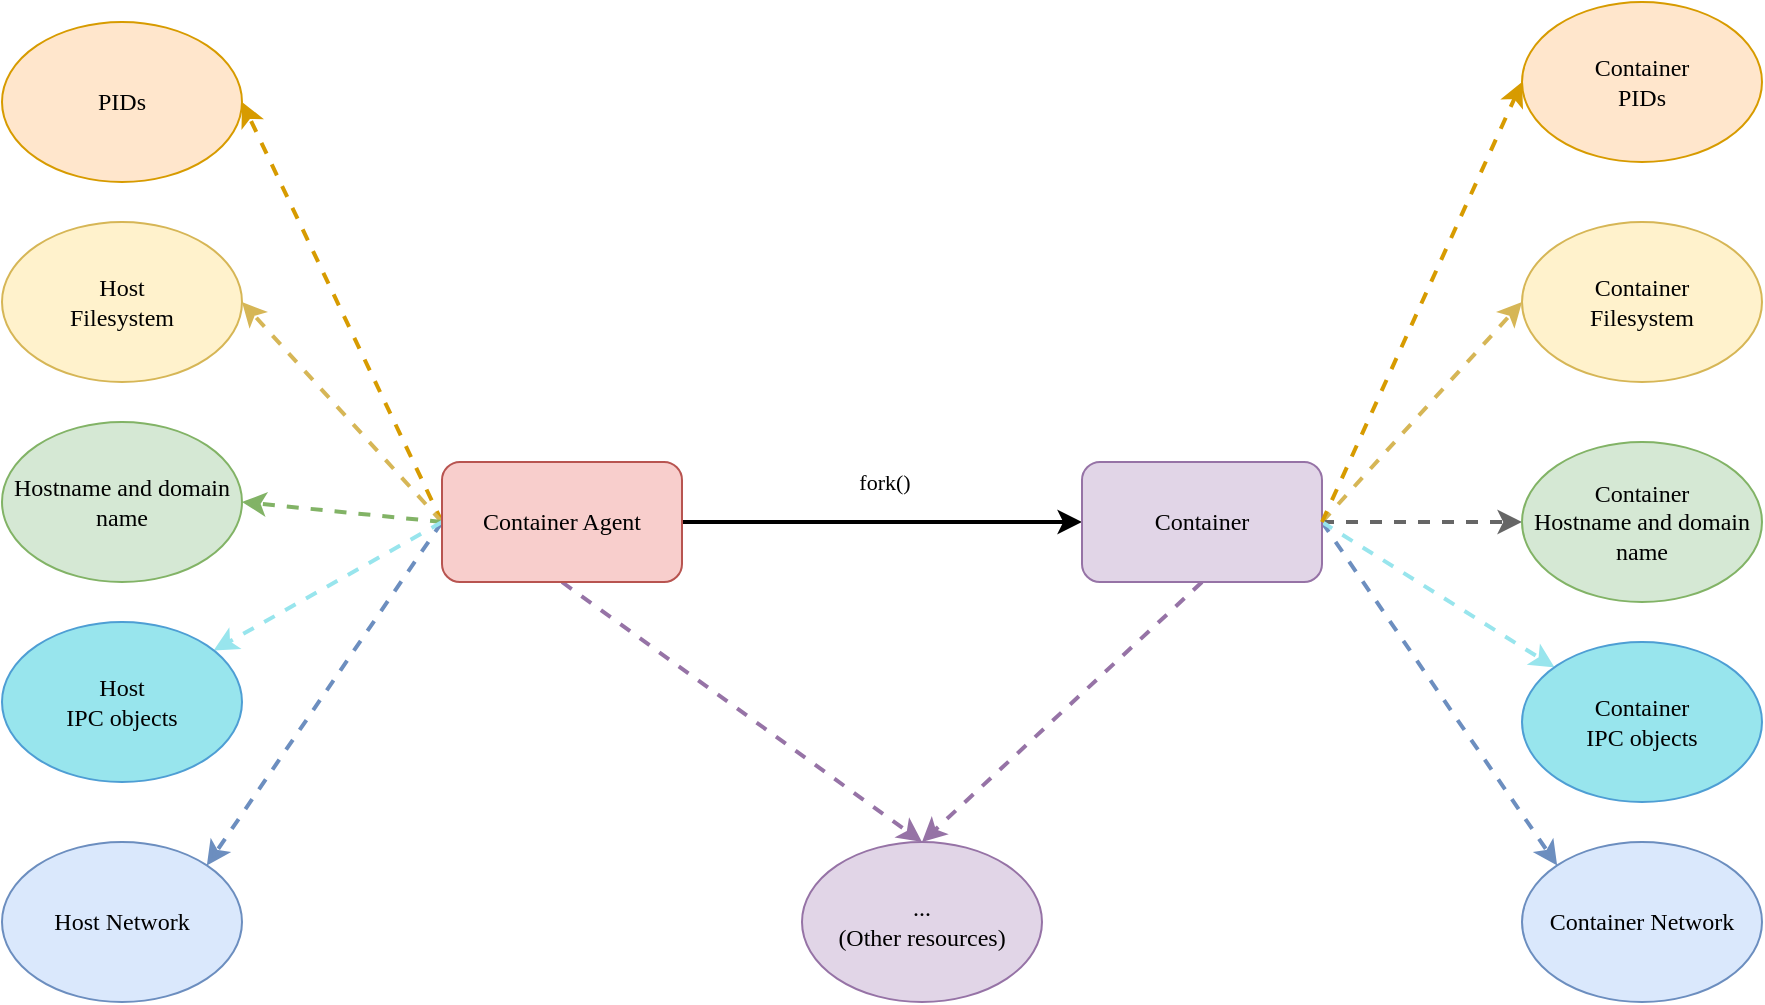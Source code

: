 <mxfile version="14.5.1" type="device"><diagram id="us7jMorgACai6UIz_hdo" name="Page-1"><mxGraphModel dx="2245" dy="1969" grid="1" gridSize="10" guides="1" tooltips="1" connect="1" arrows="1" fold="1" page="1" pageScale="1" pageWidth="850" pageHeight="1100" math="0" shadow="0"><root><mxCell id="0"/><mxCell id="1" parent="0"/><mxCell id="QGTaGYWnxA1qaAHYq4QV-8" style="orthogonalLoop=1;jettySize=auto;html=1;exitX=0;exitY=0.5;exitDx=0;exitDy=0;rounded=0;strokeWidth=2;dashed=1;fillColor=#ffe6cc;strokeColor=#d79b00;entryX=1;entryY=0.5;entryDx=0;entryDy=0;" parent="1" source="QGTaGYWnxA1qaAHYq4QV-2" target="QGTaGYWnxA1qaAHYq4QV-4" edge="1"><mxGeometry relative="1" as="geometry"/></mxCell><mxCell id="QGTaGYWnxA1qaAHYq4QV-10" style="edgeStyle=none;rounded=0;orthogonalLoop=1;jettySize=auto;html=1;exitX=0;exitY=0.5;exitDx=0;exitDy=0;dashed=1;strokeWidth=2;fillColor=#fff2cc;strokeColor=#d6b656;entryX=1;entryY=0.5;entryDx=0;entryDy=0;" parent="1" source="QGTaGYWnxA1qaAHYq4QV-2" target="QGTaGYWnxA1qaAHYq4QV-6" edge="1"><mxGeometry relative="1" as="geometry"/></mxCell><mxCell id="QGTaGYWnxA1qaAHYq4QV-12" style="edgeStyle=none;rounded=0;orthogonalLoop=1;jettySize=auto;html=1;exitX=0;exitY=0.5;exitDx=0;exitDy=0;entryX=1;entryY=0;entryDx=0;entryDy=0;dashed=1;strokeWidth=2;fillColor=#dae8fc;strokeColor=#6c8ebf;" parent="1" source="QGTaGYWnxA1qaAHYq4QV-2" target="QGTaGYWnxA1qaAHYq4QV-5" edge="1"><mxGeometry relative="1" as="geometry"/></mxCell><mxCell id="QGTaGYWnxA1qaAHYq4QV-14" style="edgeStyle=none;rounded=0;orthogonalLoop=1;jettySize=auto;html=1;exitX=0.5;exitY=1;exitDx=0;exitDy=0;entryX=0.5;entryY=0;entryDx=0;entryDy=0;dashed=1;strokeWidth=2;fillColor=#e1d5e7;strokeColor=#9673a6;" parent="1" source="QGTaGYWnxA1qaAHYq4QV-2" target="QGTaGYWnxA1qaAHYq4QV-7" edge="1"><mxGeometry relative="1" as="geometry"/></mxCell><mxCell id="QGTaGYWnxA1qaAHYq4QV-16" style="edgeStyle=none;rounded=0;orthogonalLoop=1;jettySize=auto;html=1;exitX=1;exitY=0.5;exitDx=0;exitDy=0;entryX=0;entryY=0.5;entryDx=0;entryDy=0;strokeWidth=2;" parent="1" source="QGTaGYWnxA1qaAHYq4QV-2" target="QGTaGYWnxA1qaAHYq4QV-3" edge="1"><mxGeometry relative="1" as="geometry"/></mxCell><mxCell id="QGTaGYWnxA1qaAHYq4QV-17" value="&lt;font face=&quot;Comic Sans MS&quot;&gt;fork()&lt;/font&gt;" style="edgeLabel;html=1;align=center;verticalAlign=middle;resizable=0;points=[];" parent="QGTaGYWnxA1qaAHYq4QV-16" vertex="1" connectable="0"><mxGeometry x="-0.252" y="-3" relative="1" as="geometry"><mxPoint x="25.71" y="-23" as="offset"/></mxGeometry></mxCell><mxCell id="dWpTi5cDWboTDKQ07THy-3" style="rounded=0;orthogonalLoop=1;jettySize=auto;html=1;exitX=0;exitY=0.5;exitDx=0;exitDy=0;strokeWidth=2;dashed=1;fillColor=#d5e8d4;strokeColor=#82b366;entryX=1;entryY=0.5;entryDx=0;entryDy=0;" parent="1" source="QGTaGYWnxA1qaAHYq4QV-2" target="dWpTi5cDWboTDKQ07THy-2" edge="1"><mxGeometry relative="1" as="geometry"/></mxCell><mxCell id="eyzxivvxaLktgyoh5Jyr-2" style="rounded=0;orthogonalLoop=1;jettySize=auto;html=1;exitX=0;exitY=0.5;exitDx=0;exitDy=0;strokeWidth=2;dashed=1;fillColor=#dae8fc;strokeColor=#98E5ED;" parent="1" source="QGTaGYWnxA1qaAHYq4QV-2" target="eyzxivvxaLktgyoh5Jyr-1" edge="1"><mxGeometry relative="1" as="geometry"/></mxCell><mxCell id="QGTaGYWnxA1qaAHYq4QV-2" value="&lt;font face=&quot;Comic Sans MS&quot;&gt;Container Agent&lt;/font&gt;" style="rounded=1;whiteSpace=wrap;html=1;fillColor=#f8cecc;strokeColor=#b85450;" parent="1" vertex="1"><mxGeometry x="150" y="50" width="120" height="60" as="geometry"/></mxCell><mxCell id="QGTaGYWnxA1qaAHYq4QV-11" style="edgeStyle=none;rounded=0;orthogonalLoop=1;jettySize=auto;html=1;exitX=1;exitY=0.5;exitDx=0;exitDy=0;entryX=0;entryY=0.5;entryDx=0;entryDy=0;dashed=1;strokeWidth=2;fillColor=#fff2cc;strokeColor=#d6b656;" parent="1" source="QGTaGYWnxA1qaAHYq4QV-3" target="NhqUy3xsOILpPx4r2InN-1" edge="1"><mxGeometry relative="1" as="geometry"/></mxCell><mxCell id="QGTaGYWnxA1qaAHYq4QV-13" style="edgeStyle=none;rounded=0;orthogonalLoop=1;jettySize=auto;html=1;exitX=1;exitY=0.5;exitDx=0;exitDy=0;entryX=0;entryY=0;entryDx=0;entryDy=0;dashed=1;strokeWidth=2;fillColor=#dae8fc;strokeColor=#6c8ebf;" parent="1" source="QGTaGYWnxA1qaAHYq4QV-3" target="56PokeFiWmY_MH-4r5hP-1" edge="1"><mxGeometry relative="1" as="geometry"/></mxCell><mxCell id="QGTaGYWnxA1qaAHYq4QV-15" style="edgeStyle=none;rounded=0;orthogonalLoop=1;jettySize=auto;html=1;exitX=0.5;exitY=1;exitDx=0;exitDy=0;entryX=0.5;entryY=0;entryDx=0;entryDy=0;dashed=1;strokeWidth=2;fillColor=#e1d5e7;strokeColor=#9673a6;" parent="1" source="QGTaGYWnxA1qaAHYq4QV-3" target="QGTaGYWnxA1qaAHYq4QV-7" edge="1"><mxGeometry relative="1" as="geometry"/></mxCell><mxCell id="dWpTi5cDWboTDKQ07THy-4" style="edgeStyle=none;rounded=0;orthogonalLoop=1;jettySize=auto;html=1;exitX=1;exitY=0.5;exitDx=0;exitDy=0;entryX=0;entryY=0.5;entryDx=0;entryDy=0;dashed=1;strokeColor=#666666;strokeWidth=2;fillColor=#f5f5f5;" parent="1" source="QGTaGYWnxA1qaAHYq4QV-3" target="dWpTi5cDWboTDKQ07THy-1" edge="1"><mxGeometry relative="1" as="geometry"/></mxCell><mxCell id="eyzxivvxaLktgyoh5Jyr-5" style="edgeStyle=none;rounded=0;orthogonalLoop=1;jettySize=auto;html=1;exitX=1;exitY=0.5;exitDx=0;exitDy=0;dashed=1;strokeColor=#98E5ED;strokeWidth=2;" parent="1" source="QGTaGYWnxA1qaAHYq4QV-3" target="eyzxivvxaLktgyoh5Jyr-4" edge="1"><mxGeometry relative="1" as="geometry"/></mxCell><mxCell id="QGTaGYWnxA1qaAHYq4QV-3" value="&lt;font face=&quot;Comic Sans MS&quot;&gt;Container&lt;/font&gt;" style="rounded=1;whiteSpace=wrap;html=1;fillColor=#e1d5e7;strokeColor=#9673a6;" parent="1" vertex="1"><mxGeometry x="470" y="50" width="120" height="60" as="geometry"/></mxCell><mxCell id="QGTaGYWnxA1qaAHYq4QV-4" value="&lt;font face=&quot;Comic Sans MS&quot;&gt;PIDs&lt;/font&gt;" style="ellipse;whiteSpace=wrap;html=1;rounded=1;fillColor=#ffe6cc;strokeColor=#d79b00;" parent="1" vertex="1"><mxGeometry x="-70" y="-170" width="120" height="80" as="geometry"/></mxCell><mxCell id="QGTaGYWnxA1qaAHYq4QV-5" value="&lt;font face=&quot;Comic Sans MS&quot;&gt;Host Network&lt;/font&gt;" style="ellipse;whiteSpace=wrap;html=1;rounded=1;fillColor=#dae8fc;strokeColor=#6c8ebf;" parent="1" vertex="1"><mxGeometry x="-70" y="240" width="120" height="80" as="geometry"/></mxCell><mxCell id="QGTaGYWnxA1qaAHYq4QV-6" value="&lt;font face=&quot;Comic Sans MS&quot;&gt;Host &lt;br&gt;Filesystem&lt;/font&gt;" style="ellipse;whiteSpace=wrap;html=1;rounded=1;fillColor=#fff2cc;strokeColor=#d6b656;" parent="1" vertex="1"><mxGeometry x="-70" y="-70" width="120" height="80" as="geometry"/></mxCell><mxCell id="QGTaGYWnxA1qaAHYq4QV-7" value="&lt;font face=&quot;Comic Sans MS&quot;&gt;... &lt;br&gt;(Other resources)&lt;/font&gt;" style="ellipse;whiteSpace=wrap;html=1;rounded=1;fillColor=#e1d5e7;strokeColor=#9673a6;" parent="1" vertex="1"><mxGeometry x="330" y="240" width="120" height="80" as="geometry"/></mxCell><mxCell id="QGTaGYWnxA1qaAHYq4QV-9" style="orthogonalLoop=1;jettySize=auto;html=1;exitX=1;exitY=0.5;exitDx=0;exitDy=0;rounded=0;strokeWidth=2;dashed=1;fillColor=#ffe6cc;strokeColor=#d79b00;entryX=0;entryY=0.5;entryDx=0;entryDy=0;" parent="1" source="QGTaGYWnxA1qaAHYq4QV-3" target="M2SC6xOmyB1kxVhPDL3l-1" edge="1"><mxGeometry relative="1" as="geometry"><mxPoint x="230" y="180" as="sourcePoint"/><mxPoint x="130" y="270" as="targetPoint"/></mxGeometry></mxCell><mxCell id="NhqUy3xsOILpPx4r2InN-1" value="&lt;font face=&quot;Comic Sans MS&quot;&gt;Container&lt;br&gt;Filesystem&lt;/font&gt;" style="ellipse;whiteSpace=wrap;html=1;rounded=1;fillColor=#fff2cc;strokeColor=#d6b656;" parent="1" vertex="1"><mxGeometry x="690" y="-70" width="120" height="80" as="geometry"/></mxCell><mxCell id="M2SC6xOmyB1kxVhPDL3l-1" value="&lt;font face=&quot;Comic Sans MS&quot;&gt;Container&lt;br&gt;PIDs&lt;/font&gt;" style="ellipse;whiteSpace=wrap;html=1;rounded=1;fillColor=#ffe6cc;strokeColor=#d79b00;" parent="1" vertex="1"><mxGeometry x="690" y="-180" width="120" height="80" as="geometry"/></mxCell><mxCell id="dWpTi5cDWboTDKQ07THy-1" value="&lt;font face=&quot;Comic Sans MS&quot;&gt;Container&lt;br&gt;&lt;/font&gt;&lt;span style=&quot;font-family: &amp;#34;comic sans ms&amp;#34;&quot;&gt;Hostname and domain name&lt;/span&gt;&lt;font face=&quot;Comic Sans MS&quot;&gt;&lt;br&gt;&lt;/font&gt;" style="ellipse;whiteSpace=wrap;html=1;rounded=1;fillColor=#d5e8d4;strokeColor=#82b366;" parent="1" vertex="1"><mxGeometry x="690" y="40" width="120" height="80" as="geometry"/></mxCell><mxCell id="dWpTi5cDWboTDKQ07THy-2" value="&lt;font face=&quot;Comic Sans MS&quot;&gt;Hostname and domain name&lt;/font&gt;" style="ellipse;whiteSpace=wrap;html=1;rounded=1;fillColor=#d5e8d4;strokeColor=#82b366;" parent="1" vertex="1"><mxGeometry x="-70" y="30" width="120" height="80" as="geometry"/></mxCell><mxCell id="eyzxivvxaLktgyoh5Jyr-1" value="&lt;font face=&quot;Comic Sans MS&quot;&gt;Host&lt;br&gt;IPC objects&lt;/font&gt;" style="ellipse;whiteSpace=wrap;html=1;rounded=1;strokeColor=#4E9ED4;fillColor=#98E5ED;" parent="1" vertex="1"><mxGeometry x="-70" y="130" width="120" height="80" as="geometry"/></mxCell><mxCell id="eyzxivvxaLktgyoh5Jyr-4" value="&lt;font face=&quot;Comic Sans MS&quot;&gt;Container&lt;br&gt;IPC objects&lt;/font&gt;" style="ellipse;whiteSpace=wrap;html=1;rounded=1;strokeColor=#4E9ED4;fillColor=#98E5ED;" parent="1" vertex="1"><mxGeometry x="690" y="140" width="120" height="80" as="geometry"/></mxCell><mxCell id="56PokeFiWmY_MH-4r5hP-1" value="&lt;font face=&quot;Comic Sans MS&quot;&gt;Container Network&lt;/font&gt;" style="ellipse;whiteSpace=wrap;html=1;rounded=1;fillColor=#dae8fc;strokeColor=#6c8ebf;" vertex="1" parent="1"><mxGeometry x="690" y="240" width="120" height="80" as="geometry"/></mxCell></root></mxGraphModel></diagram></mxfile>